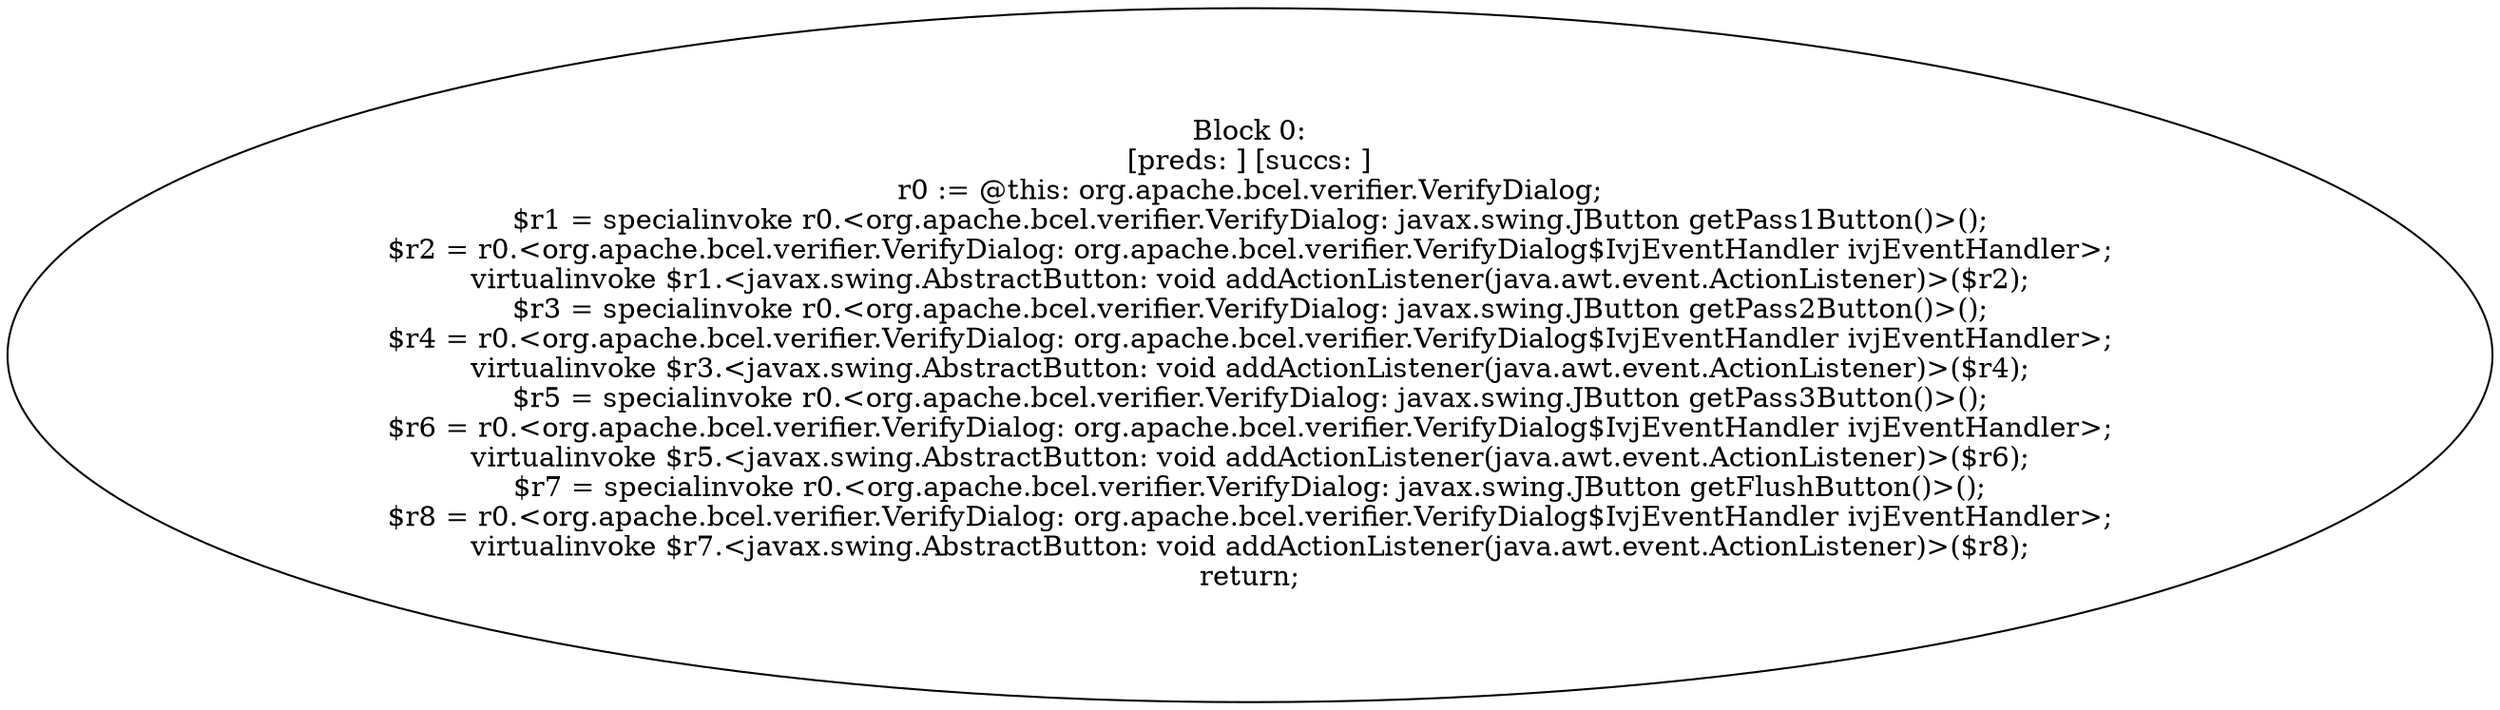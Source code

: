 digraph "unitGraph" {
    "Block 0:
[preds: ] [succs: ]
r0 := @this: org.apache.bcel.verifier.VerifyDialog;
$r1 = specialinvoke r0.<org.apache.bcel.verifier.VerifyDialog: javax.swing.JButton getPass1Button()>();
$r2 = r0.<org.apache.bcel.verifier.VerifyDialog: org.apache.bcel.verifier.VerifyDialog$IvjEventHandler ivjEventHandler>;
virtualinvoke $r1.<javax.swing.AbstractButton: void addActionListener(java.awt.event.ActionListener)>($r2);
$r3 = specialinvoke r0.<org.apache.bcel.verifier.VerifyDialog: javax.swing.JButton getPass2Button()>();
$r4 = r0.<org.apache.bcel.verifier.VerifyDialog: org.apache.bcel.verifier.VerifyDialog$IvjEventHandler ivjEventHandler>;
virtualinvoke $r3.<javax.swing.AbstractButton: void addActionListener(java.awt.event.ActionListener)>($r4);
$r5 = specialinvoke r0.<org.apache.bcel.verifier.VerifyDialog: javax.swing.JButton getPass3Button()>();
$r6 = r0.<org.apache.bcel.verifier.VerifyDialog: org.apache.bcel.verifier.VerifyDialog$IvjEventHandler ivjEventHandler>;
virtualinvoke $r5.<javax.swing.AbstractButton: void addActionListener(java.awt.event.ActionListener)>($r6);
$r7 = specialinvoke r0.<org.apache.bcel.verifier.VerifyDialog: javax.swing.JButton getFlushButton()>();
$r8 = r0.<org.apache.bcel.verifier.VerifyDialog: org.apache.bcel.verifier.VerifyDialog$IvjEventHandler ivjEventHandler>;
virtualinvoke $r7.<javax.swing.AbstractButton: void addActionListener(java.awt.event.ActionListener)>($r8);
return;
"
}
